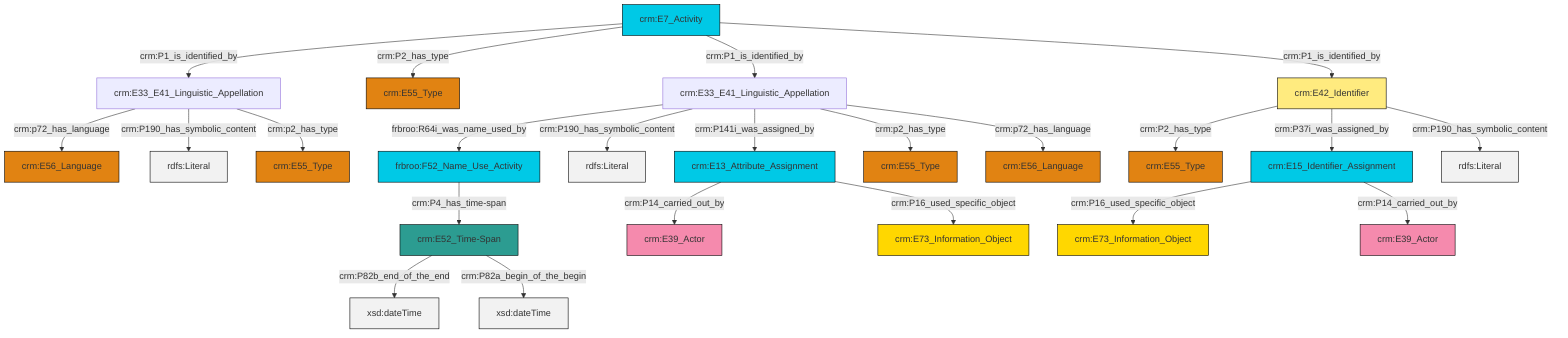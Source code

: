 graph TD
classDef Literal fill:#f2f2f2,stroke:#000000;
classDef CRM_Entity fill:#FFFFFF,stroke:#000000;
classDef Temporal_Entity fill:#00C9E6, stroke:#000000;
classDef Type fill:#E18312, stroke:#000000;
classDef Time-Span fill:#2C9C91, stroke:#000000;
classDef Appellation fill:#FFEB7F, stroke:#000000;
classDef Place fill:#008836, stroke:#000000;
classDef Persistent_Item fill:#B266B2, stroke:#000000;
classDef Conceptual_Object fill:#FFD700, stroke:#000000;
classDef Physical_Thing fill:#D2B48C, stroke:#000000;
classDef Actor fill:#f58aad, stroke:#000000;
classDef PC_Classes fill:#4ce600, stroke:#000000;
classDef Multi fill:#cccccc,stroke:#000000;

0["crm:E13_Attribute_Assignment"]:::Temporal_Entity -->|crm:P14_carried_out_by| 1["crm:E39_Actor"]:::Actor
2["crm:E33_E41_Linguistic_Appellation"]:::Default -->|frbroo:R64i_was_name_used_by| 3["frbroo:F52_Name_Use_Activity"]:::Temporal_Entity
2["crm:E33_E41_Linguistic_Appellation"]:::Default -->|crm:P190_has_symbolic_content| 4[rdfs:Literal]:::Literal
9["crm:E33_E41_Linguistic_Appellation"]:::Default -->|crm:p72_has_language| 10["crm:E56_Language"]:::Type
9["crm:E33_E41_Linguistic_Appellation"]:::Default -->|crm:P190_has_symbolic_content| 13[rdfs:Literal]:::Literal
14["crm:E42_Identifier"]:::Appellation -->|crm:P2_has_type| 15["crm:E55_Type"]:::Type
14["crm:E42_Identifier"]:::Appellation -->|crm:P37i_was_assigned_by| 7["crm:E15_Identifier_Assignment"]:::Temporal_Entity
7["crm:E15_Identifier_Assignment"]:::Temporal_Entity -->|crm:P16_used_specific_object| 18["crm:E73_Information_Object"]:::Conceptual_Object
2["crm:E33_E41_Linguistic_Appellation"]:::Default -->|crm:P141i_was_assigned_by| 0["crm:E13_Attribute_Assignment"]:::Temporal_Entity
3["frbroo:F52_Name_Use_Activity"]:::Temporal_Entity -->|crm:P4_has_time-span| 11["crm:E52_Time-Span"]:::Time-Span
11["crm:E52_Time-Span"]:::Time-Span -->|crm:P82b_end_of_the_end| 19[xsd:dateTime]:::Literal
7["crm:E15_Identifier_Assignment"]:::Temporal_Entity -->|crm:P14_carried_out_by| 24["crm:E39_Actor"]:::Actor
25["crm:E7_Activity"]:::Temporal_Entity -->|crm:P1_is_identified_by| 9["crm:E33_E41_Linguistic_Appellation"]:::Default
2["crm:E33_E41_Linguistic_Appellation"]:::Default -->|crm:p2_has_type| 26["crm:E55_Type"]:::Type
9["crm:E33_E41_Linguistic_Appellation"]:::Default -->|crm:p2_has_type| 5["crm:E55_Type"]:::Type
25["crm:E7_Activity"]:::Temporal_Entity -->|crm:P2_has_type| 16["crm:E55_Type"]:::Type
25["crm:E7_Activity"]:::Temporal_Entity -->|crm:P1_is_identified_by| 2["crm:E33_E41_Linguistic_Appellation"]:::Default
2["crm:E33_E41_Linguistic_Appellation"]:::Default -->|crm:p72_has_language| 31["crm:E56_Language"]:::Type
14["crm:E42_Identifier"]:::Appellation -->|crm:P190_has_symbolic_content| 38[rdfs:Literal]:::Literal
11["crm:E52_Time-Span"]:::Time-Span -->|crm:P82a_begin_of_the_begin| 39[xsd:dateTime]:::Literal
25["crm:E7_Activity"]:::Temporal_Entity -->|crm:P1_is_identified_by| 14["crm:E42_Identifier"]:::Appellation
0["crm:E13_Attribute_Assignment"]:::Temporal_Entity -->|crm:P16_used_specific_object| 34["crm:E73_Information_Object"]:::Conceptual_Object